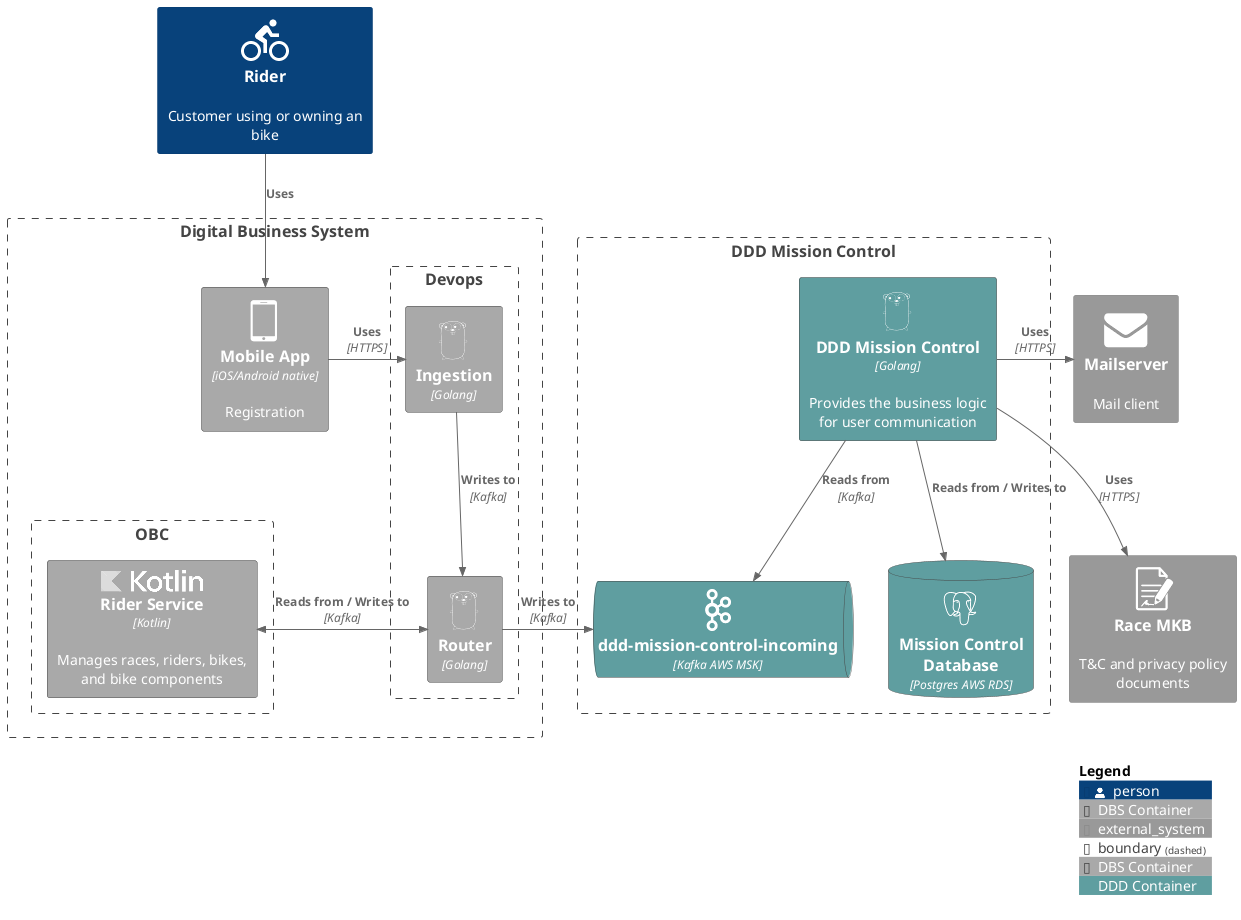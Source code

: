 @startuml
!include <C4/C4_Container>

!include <aws/common>
!include <aws/Database/AmazonRDS/AmazonRDS>
!include <cloudinsight/kafka>
!include <tupadr3/devicons/go>
!include <tupadr3/font-awesome/server>
!include <tupadr3/devicons/postgresql>
!include <tupadr3/govicons/mobile>
!include <tupadr3/govicons/file_contract_o>
!include <tupadr3/font-awesome/envelope>
!include <material/bike>
!include <logos/kotlin>

AddElementTag("digital_business_system", $bgColor="#d4d4d4", $fontColor="black", $legendText="Digital Business System")
AddElementTag("container", $bgColor="#a9a9a9", $borderColor="#444444", $fontColor="white", $legendText="DBS Container")
AddElementTag("ddd_container", $bgColor=#5f9ea0, $fontColor="white", $legendText="DDD Container")

Person(rider, "Rider", "Customer using or owning an bike", $sprite="ma_bike")

Boundary(ddd, "DDD Mission Control") {
    ContainerDb(db, "Mission Control Database", "Postgres AWS RDS", "", "postgresql", $tags="ddd_container")
    ContainerQueue(topic_incoming, "ddd-mission-control-incoming", "Kafka AWS MSK", "", "kafka", $tags="ddd_container")
    Container(mission_control, "DDD Mission Control", "Golang", "Provides the business logic for user communication", "go", $tags="ddd_container")
}

Boundary(dbs, "Digital Business System", $tags="digital_business_system") {
    Container(app, "Mobile App", "iOS/Android native", "Registration", $sprite="mobile")

    Boundary(devops, "Devops") {
        Container(ingestion, "Ingestion", "Golang", "", "go")
        Container(router, "Router", "Golang", "", "go")
    }

    Boundary(obc, "OBC") {
        Container(rider_service, "Rider Service", "Kotlin", "Manages races, riders, bikes, and bike components", "kotlin")
    }
}


System_Ext(mailserver, "Mailserver", "Mail client", $sprite="envelope")
System_Ext(bike, "Race MKB", "T&C and privacy policy documents", $sprite="file_contract_o")

Rel(rider, app, "Uses")
Rel_R(app, ingestion, "Uses", "HTTPS")
Rel(ingestion, router, "Writes to", "Kafka")
BiRel_R(rider_service, router, "Reads from / Writes to", "Kafka")
Rel_R(router, topic_incoming, "Writes to", "Kafka")
Rel(mission_control, db, "Reads from / Writes to")
Rel_D(mission_control, topic_incoming, "Reads from", "Kafka")
Rel_R(mission_control, mailserver, "Uses", "HTTPS")
Rel(mission_control, bike, "Uses", "HTTPS")

SHOW_LEGEND()
@enduml
